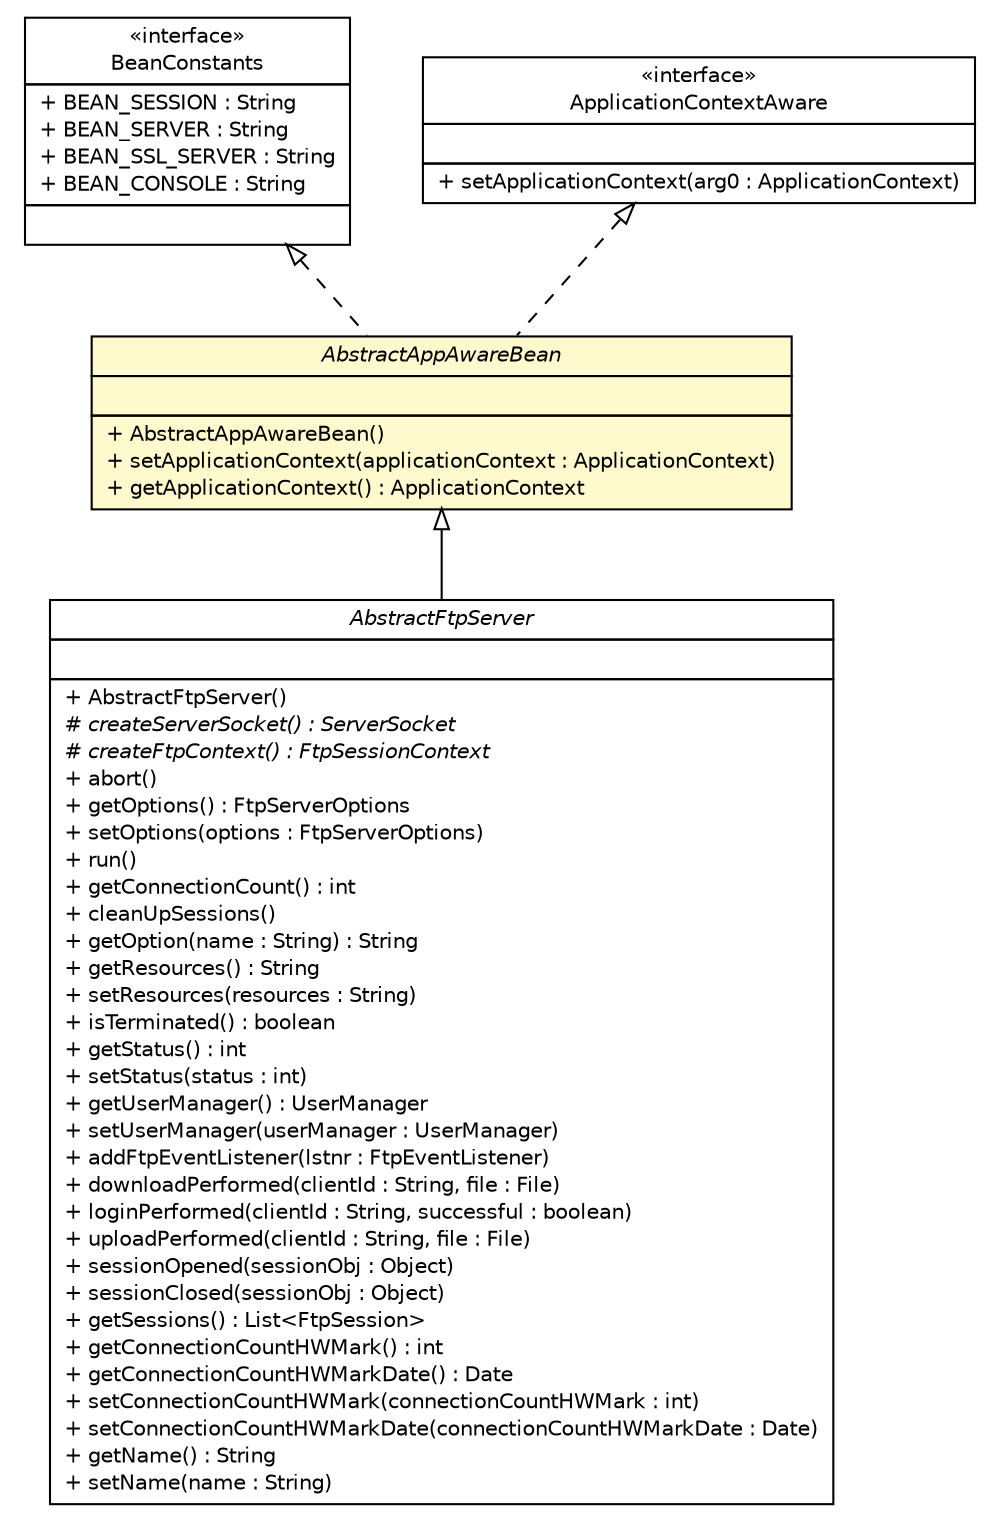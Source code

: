 #!/usr/local/bin/dot
#
# Class diagram 
# Generated by UMLGraph version 5.1 (http://www.umlgraph.org/)
#

digraph G {
	edge [fontname="Helvetica",fontsize=10,labelfontname="Helvetica",labelfontsize=10];
	node [fontname="Helvetica",fontsize=10,shape=plaintext];
	nodesep=0.25;
	ranksep=0.5;
	// com.apporiented.hermesftp.server.AbstractFtpServer
	c16165 [label=<<table title="com.apporiented.hermesftp.server.AbstractFtpServer" border="0" cellborder="1" cellspacing="0" cellpadding="2" port="p" href="../server/AbstractFtpServer.html">
		<tr><td><table border="0" cellspacing="0" cellpadding="1">
<tr><td align="center" balign="center"><font face="Helvetica-Oblique"> AbstractFtpServer </font></td></tr>
		</table></td></tr>
		<tr><td><table border="0" cellspacing="0" cellpadding="1">
<tr><td align="left" balign="left">  </td></tr>
		</table></td></tr>
		<tr><td><table border="0" cellspacing="0" cellpadding="1">
<tr><td align="left" balign="left"> + AbstractFtpServer() </td></tr>
<tr><td align="left" balign="left"><font face="Helvetica-Oblique" point-size="10.0"> # createServerSocket() : ServerSocket </font></td></tr>
<tr><td align="left" balign="left"><font face="Helvetica-Oblique" point-size="10.0"> # createFtpContext() : FtpSessionContext </font></td></tr>
<tr><td align="left" balign="left"> + abort() </td></tr>
<tr><td align="left" balign="left"> + getOptions() : FtpServerOptions </td></tr>
<tr><td align="left" balign="left"> + setOptions(options : FtpServerOptions) </td></tr>
<tr><td align="left" balign="left"> + run() </td></tr>
<tr><td align="left" balign="left"> + getConnectionCount() : int </td></tr>
<tr><td align="left" balign="left"> + cleanUpSessions() </td></tr>
<tr><td align="left" balign="left"> + getOption(name : String) : String </td></tr>
<tr><td align="left" balign="left"> + getResources() : String </td></tr>
<tr><td align="left" balign="left"> + setResources(resources : String) </td></tr>
<tr><td align="left" balign="left"> + isTerminated() : boolean </td></tr>
<tr><td align="left" balign="left"> + getStatus() : int </td></tr>
<tr><td align="left" balign="left"> + setStatus(status : int) </td></tr>
<tr><td align="left" balign="left"> + getUserManager() : UserManager </td></tr>
<tr><td align="left" balign="left"> + setUserManager(userManager : UserManager) </td></tr>
<tr><td align="left" balign="left"> + addFtpEventListener(lstnr : FtpEventListener) </td></tr>
<tr><td align="left" balign="left"> + downloadPerformed(clientId : String, file : File) </td></tr>
<tr><td align="left" balign="left"> + loginPerformed(clientId : String, successful : boolean) </td></tr>
<tr><td align="left" balign="left"> + uploadPerformed(clientId : String, file : File) </td></tr>
<tr><td align="left" balign="left"> + sessionOpened(sessionObj : Object) </td></tr>
<tr><td align="left" balign="left"> + sessionClosed(sessionObj : Object) </td></tr>
<tr><td align="left" balign="left"> + getSessions() : List&lt;FtpSession&gt; </td></tr>
<tr><td align="left" balign="left"> + getConnectionCountHWMark() : int </td></tr>
<tr><td align="left" balign="left"> + getConnectionCountHWMarkDate() : Date </td></tr>
<tr><td align="left" balign="left"> + setConnectionCountHWMark(connectionCountHWMark : int) </td></tr>
<tr><td align="left" balign="left"> + setConnectionCountHWMarkDate(connectionCountHWMarkDate : Date) </td></tr>
<tr><td align="left" balign="left"> + getName() : String </td></tr>
<tr><td align="left" balign="left"> + setName(name : String) </td></tr>
		</table></td></tr>
		</table>>, fontname="Helvetica", fontcolor="black", fontsize=10.0];
	// com.apporiented.hermesftp.common.BeanConstants
	c16189 [label=<<table title="com.apporiented.hermesftp.common.BeanConstants" border="0" cellborder="1" cellspacing="0" cellpadding="2" port="p" href="../common/BeanConstants.html">
		<tr><td><table border="0" cellspacing="0" cellpadding="1">
<tr><td align="center" balign="center"> &#171;interface&#187; </td></tr>
<tr><td align="center" balign="center"> BeanConstants </td></tr>
		</table></td></tr>
		<tr><td><table border="0" cellspacing="0" cellpadding="1">
<tr><td align="left" balign="left"> + BEAN_SESSION : String </td></tr>
<tr><td align="left" balign="left"> + BEAN_SERVER : String </td></tr>
<tr><td align="left" balign="left"> + BEAN_SSL_SERVER : String </td></tr>
<tr><td align="left" balign="left"> + BEAN_CONSOLE : String </td></tr>
		</table></td></tr>
		<tr><td><table border="0" cellspacing="0" cellpadding="1">
<tr><td align="left" balign="left">  </td></tr>
		</table></td></tr>
		</table>>, fontname="Helvetica", fontcolor="black", fontsize=10.0];
	// com.apporiented.hermesftp.utils.AbstractAppAwareBean
	c16274 [label=<<table title="com.apporiented.hermesftp.utils.AbstractAppAwareBean" border="0" cellborder="1" cellspacing="0" cellpadding="2" port="p" bgcolor="lemonChiffon" href="./AbstractAppAwareBean.html">
		<tr><td><table border="0" cellspacing="0" cellpadding="1">
<tr><td align="center" balign="center"><font face="Helvetica-Oblique"> AbstractAppAwareBean </font></td></tr>
		</table></td></tr>
		<tr><td><table border="0" cellspacing="0" cellpadding="1">
<tr><td align="left" balign="left">  </td></tr>
		</table></td></tr>
		<tr><td><table border="0" cellspacing="0" cellpadding="1">
<tr><td align="left" balign="left"> + AbstractAppAwareBean() </td></tr>
<tr><td align="left" balign="left"> + setApplicationContext(applicationContext : ApplicationContext) </td></tr>
<tr><td align="left" balign="left"> + getApplicationContext() : ApplicationContext </td></tr>
		</table></td></tr>
		</table>>, fontname="Helvetica", fontcolor="black", fontsize=10.0];
	//com.apporiented.hermesftp.server.AbstractFtpServer extends com.apporiented.hermesftp.utils.AbstractAppAwareBean
	c16274:p -> c16165:p [dir=back,arrowtail=empty];
	//com.apporiented.hermesftp.utils.AbstractAppAwareBean implements org.springframework.context.ApplicationContextAware
	c16286:p -> c16274:p [dir=back,arrowtail=empty,style=dashed];
	//com.apporiented.hermesftp.utils.AbstractAppAwareBean implements com.apporiented.hermesftp.common.BeanConstants
	c16189:p -> c16274:p [dir=back,arrowtail=empty,style=dashed];
	// org.springframework.context.ApplicationContextAware
	c16286 [label=<<table title="org.springframework.context.ApplicationContextAware" border="0" cellborder="1" cellspacing="0" cellpadding="2" port="p" href="http://java.sun.com/j2se/1.4.2/docs/api/org/springframework/context/ApplicationContextAware.html">
		<tr><td><table border="0" cellspacing="0" cellpadding="1">
<tr><td align="center" balign="center"> &#171;interface&#187; </td></tr>
<tr><td align="center" balign="center"> ApplicationContextAware </td></tr>
		</table></td></tr>
		<tr><td><table border="0" cellspacing="0" cellpadding="1">
<tr><td align="left" balign="left">  </td></tr>
		</table></td></tr>
		<tr><td><table border="0" cellspacing="0" cellpadding="1">
<tr><td align="left" balign="left"> + setApplicationContext(arg0 : ApplicationContext) </td></tr>
		</table></td></tr>
		</table>>, fontname="Helvetica", fontcolor="black", fontsize=10.0];
}


